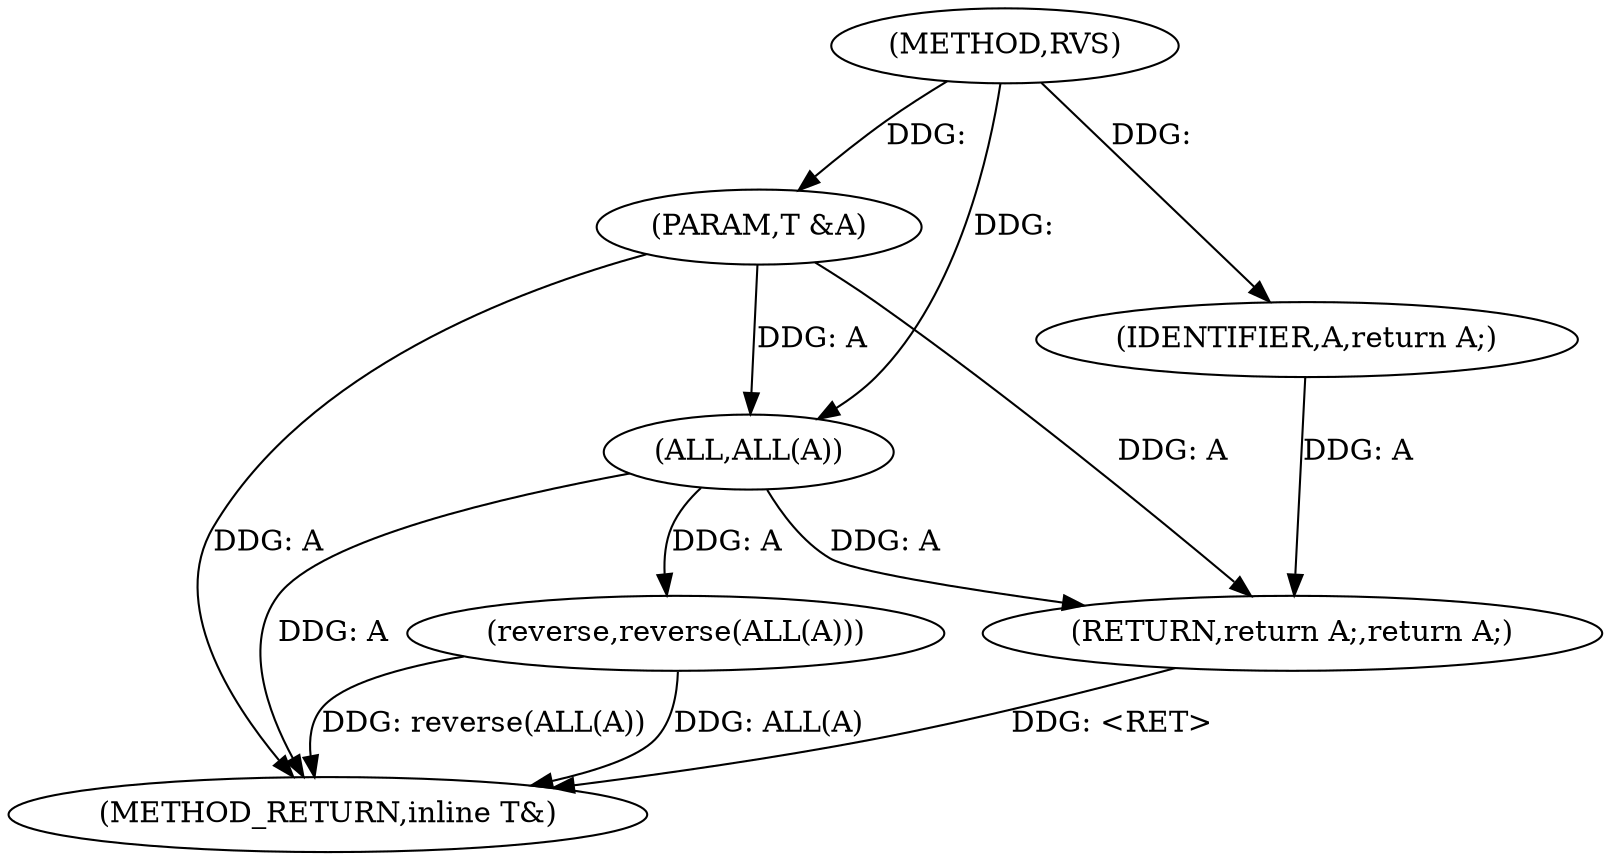digraph "RVS" {  
"1001315" [label = "(METHOD,RVS)" ]
"1001323" [label = "(METHOD_RETURN,inline T&)" ]
"1001316" [label = "(PARAM,T &A)" ]
"1001318" [label = "(reverse,reverse(ALL(A)))" ]
"1001321" [label = "(RETURN,return A;,return A;)" ]
"1001322" [label = "(IDENTIFIER,A,return A;)" ]
"1001319" [label = "(ALL,ALL(A))" ]
  "1001316" -> "1001323"  [ label = "DDG: A"] 
  "1001319" -> "1001323"  [ label = "DDG: A"] 
  "1001318" -> "1001323"  [ label = "DDG: ALL(A)"] 
  "1001318" -> "1001323"  [ label = "DDG: reverse(ALL(A))"] 
  "1001321" -> "1001323"  [ label = "DDG: <RET>"] 
  "1001315" -> "1001316"  [ label = "DDG: "] 
  "1001322" -> "1001321"  [ label = "DDG: A"] 
  "1001319" -> "1001321"  [ label = "DDG: A"] 
  "1001316" -> "1001321"  [ label = "DDG: A"] 
  "1001319" -> "1001318"  [ label = "DDG: A"] 
  "1001315" -> "1001322"  [ label = "DDG: "] 
  "1001316" -> "1001319"  [ label = "DDG: A"] 
  "1001315" -> "1001319"  [ label = "DDG: "] 
}
